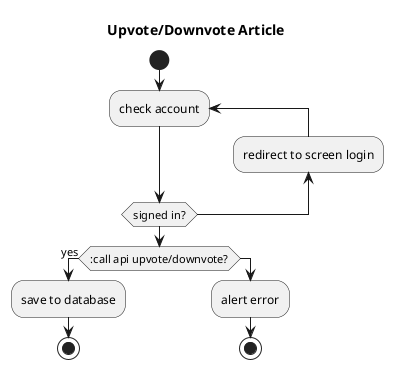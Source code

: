 @startuml
title Upvote/Downvote Article

start
repeat :check account;
backward :redirect to screen login;
repeat while (signed in?)
if (:call api upvote/downvote?) then (yes);
:save to database;
stop
else
:alert error;
stop

@enduml